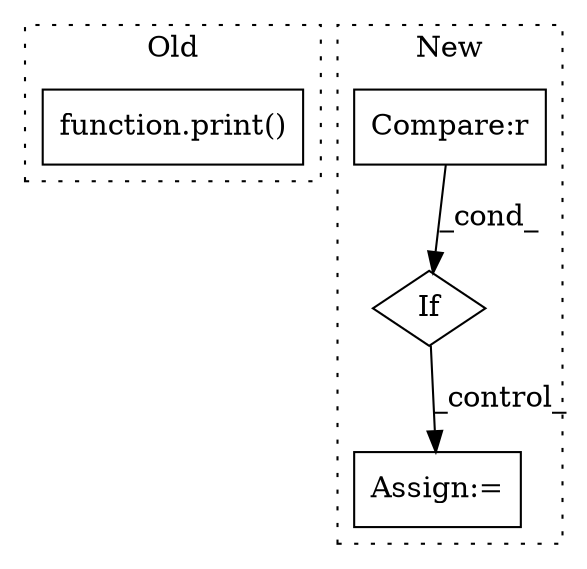 digraph G {
subgraph cluster0 {
1 [label="function.print()" a="75" s="14319,14340" l="6,1" shape="box"];
label = "Old";
style="dotted";
}
subgraph cluster1 {
2 [label="If" a="96" s="13659,13709" l="3,14" shape="diamond"];
3 [label="Assign:=" a="68" s="13744" l="3" shape="box"];
4 [label="Compare:r" a="40" s="13662" l="47" shape="box"];
label = "New";
style="dotted";
}
2 -> 3 [label="_control_"];
4 -> 2 [label="_cond_"];
}